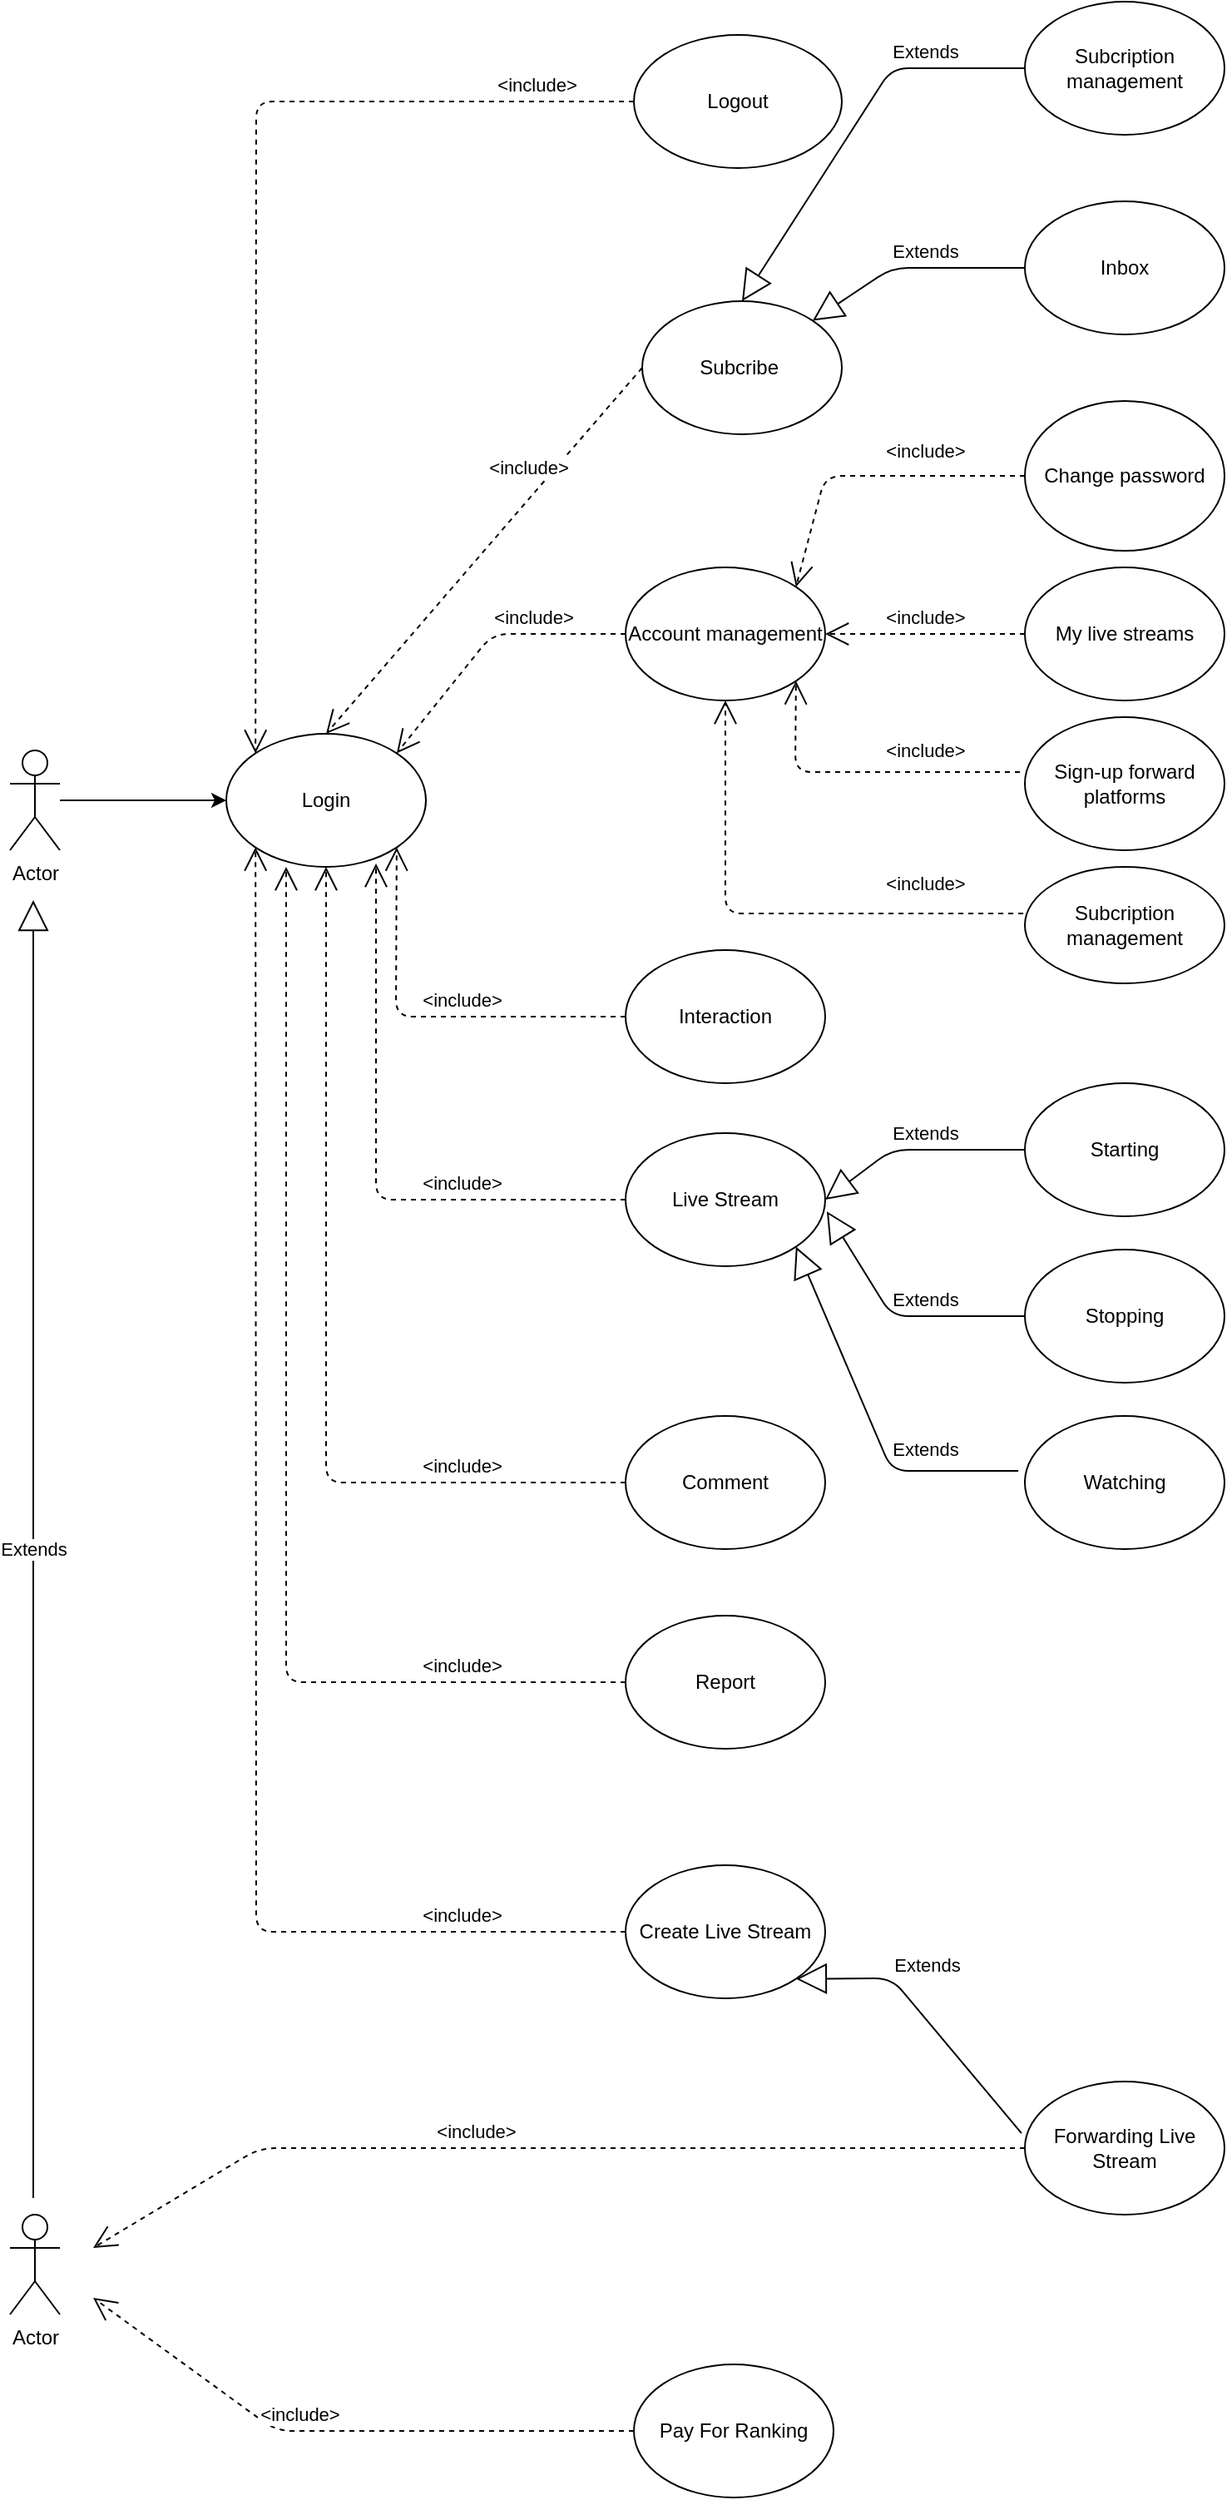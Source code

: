 <mxfile version="12.3.7" type="device" pages="1"><diagram id="8jZ_V0iQ-DMhnO3U4_VP" name="Page-1"><mxGraphModel dx="1422" dy="1823" grid="1" gridSize="10" guides="1" tooltips="1" connect="1" arrows="1" fold="1" page="1" pageScale="1" pageWidth="850" pageHeight="1100" math="0" shadow="0"><root><mxCell id="0"/><mxCell id="1" parent="0"/><mxCell id="jQOHt6d2XJ0XjT9D3V4--7" value="Login" style="ellipse;whiteSpace=wrap;html=1;" vertex="1" parent="1"><mxGeometry x="160" y="110" width="120" height="80" as="geometry"/></mxCell><mxCell id="jQOHt6d2XJ0XjT9D3V4--8" value="Account management" style="ellipse;whiteSpace=wrap;html=1;" vertex="1" parent="1"><mxGeometry x="400" y="10" width="120" height="80" as="geometry"/></mxCell><mxCell id="jQOHt6d2XJ0XjT9D3V4--9" value="Subcribe&amp;nbsp;" style="ellipse;whiteSpace=wrap;html=1;" vertex="1" parent="1"><mxGeometry x="410" y="-150" width="120" height="80" as="geometry"/></mxCell><mxCell id="jQOHt6d2XJ0XjT9D3V4--10" value="Create Live Stream" style="ellipse;whiteSpace=wrap;html=1;" vertex="1" parent="1"><mxGeometry x="400" y="790" width="120" height="80" as="geometry"/></mxCell><mxCell id="jQOHt6d2XJ0XjT9D3V4--11" value="Live Stream" style="ellipse;whiteSpace=wrap;html=1;" vertex="1" parent="1"><mxGeometry x="400" y="350" width="120" height="80" as="geometry"/></mxCell><mxCell id="jQOHt6d2XJ0XjT9D3V4--12" value="Comment" style="ellipse;whiteSpace=wrap;html=1;" vertex="1" parent="1"><mxGeometry x="400" y="520" width="120" height="80" as="geometry"/></mxCell><mxCell id="jQOHt6d2XJ0XjT9D3V4--13" value="Report" style="ellipse;whiteSpace=wrap;html=1;" vertex="1" parent="1"><mxGeometry x="400" y="640" width="120" height="80" as="geometry"/></mxCell><mxCell id="jQOHt6d2XJ0XjT9D3V4--14" value="Interaction" style="ellipse;whiteSpace=wrap;html=1;" vertex="1" parent="1"><mxGeometry x="400" y="240" width="120" height="80" as="geometry"/></mxCell><mxCell id="jQOHt6d2XJ0XjT9D3V4--18" value="Change password" style="ellipse;whiteSpace=wrap;html=1;" vertex="1" parent="1"><mxGeometry x="640" y="-90" width="120" height="90" as="geometry"/></mxCell><mxCell id="jQOHt6d2XJ0XjT9D3V4--26" style="edgeStyle=orthogonalEdgeStyle;rounded=0;orthogonalLoop=1;jettySize=auto;html=1;entryX=0;entryY=0.5;entryDx=0;entryDy=0;" edge="1" parent="1" source="jQOHt6d2XJ0XjT9D3V4--25" target="jQOHt6d2XJ0XjT9D3V4--7"><mxGeometry relative="1" as="geometry"/></mxCell><mxCell id="jQOHt6d2XJ0XjT9D3V4--25" value="Actor" style="shape=umlActor;verticalLabelPosition=bottom;labelBackgroundColor=#ffffff;verticalAlign=top;html=1;" vertex="1" parent="1"><mxGeometry x="30" y="120" width="30" height="60" as="geometry"/></mxCell><mxCell id="jQOHt6d2XJ0XjT9D3V4--28" value="&amp;nbsp;&amp;lt;include&amp;gt;" style="endArrow=open;endSize=12;dashed=1;html=1;exitX=0;exitY=0.5;exitDx=0;exitDy=0;entryX=1;entryY=0;entryDx=0;entryDy=0;" edge="1" parent="1" source="jQOHt6d2XJ0XjT9D3V4--8" target="jQOHt6d2XJ0XjT9D3V4--7"><mxGeometry x="-0.338" y="-10" width="160" relative="1" as="geometry"><mxPoint x="90" y="330" as="sourcePoint"/><mxPoint x="250" y="330" as="targetPoint"/><Array as="points"><mxPoint x="320" y="50"/></Array><mxPoint as="offset"/></mxGeometry></mxCell><mxCell id="jQOHt6d2XJ0XjT9D3V4--29" value="&amp;nbsp;&amp;lt;include&amp;gt;" style="endArrow=open;endSize=12;dashed=1;html=1;exitX=0;exitY=0.5;exitDx=0;exitDy=0;entryX=0.5;entryY=0;entryDx=0;entryDy=0;" edge="1" parent="1" source="jQOHt6d2XJ0XjT9D3V4--9" target="jQOHt6d2XJ0XjT9D3V4--7"><mxGeometry x="-0.373" y="-14" width="160" relative="1" as="geometry"><mxPoint x="375" y="100" as="sourcePoint"/><mxPoint x="290" y="160" as="targetPoint"/><mxPoint as="offset"/><Array as="points"/></mxGeometry></mxCell><mxCell id="jQOHt6d2XJ0XjT9D3V4--30" value="&amp;nbsp;&amp;lt;include&amp;gt;" style="endArrow=open;endSize=12;dashed=1;html=1;exitX=0;exitY=0.5;exitDx=0;exitDy=0;entryX=0;entryY=1;entryDx=0;entryDy=0;" edge="1" parent="1" source="jQOHt6d2XJ0XjT9D3V4--10" target="jQOHt6d2XJ0XjT9D3V4--7"><mxGeometry x="-0.771" y="-10" width="160" relative="1" as="geometry"><mxPoint x="385" y="110" as="sourcePoint"/><mxPoint x="20" y="250" as="targetPoint"/><mxPoint as="offset"/><Array as="points"><mxPoint x="178" y="830"/></Array></mxGeometry></mxCell><mxCell id="jQOHt6d2XJ0XjT9D3V4--31" value="&amp;nbsp;&amp;lt;include&amp;gt;" style="endArrow=open;endSize=12;dashed=1;html=1;exitX=0;exitY=0.5;exitDx=0;exitDy=0;entryX=0.75;entryY=0.975;entryDx=0;entryDy=0;entryPerimeter=0;" edge="1" parent="1" source="jQOHt6d2XJ0XjT9D3V4--11" target="jQOHt6d2XJ0XjT9D3V4--7"><mxGeometry x="-0.432" y="-10" width="160" relative="1" as="geometry"><mxPoint x="395" y="120" as="sourcePoint"/><mxPoint x="310" y="180" as="targetPoint"/><mxPoint as="offset"/><Array as="points"><mxPoint x="250" y="390"/></Array></mxGeometry></mxCell><mxCell id="jQOHt6d2XJ0XjT9D3V4--32" value="&amp;nbsp;&amp;lt;include&amp;gt;" style="endArrow=open;endSize=12;dashed=1;html=1;exitX=0;exitY=0.5;exitDx=0;exitDy=0;entryX=0.5;entryY=1;entryDx=0;entryDy=0;" edge="1" parent="1" source="jQOHt6d2XJ0XjT9D3V4--12" target="jQOHt6d2XJ0XjT9D3V4--7"><mxGeometry x="-0.636" y="-10" width="160" relative="1" as="geometry"><mxPoint x="405" y="130" as="sourcePoint"/><mxPoint x="320" y="190" as="targetPoint"/><mxPoint as="offset"/><Array as="points"><mxPoint x="220" y="560"/></Array></mxGeometry></mxCell><mxCell id="jQOHt6d2XJ0XjT9D3V4--33" value="&amp;nbsp;&amp;lt;include&amp;gt;" style="endArrow=open;endSize=12;dashed=1;html=1;exitX=0;exitY=0.5;exitDx=0;exitDy=0;entryX=0.3;entryY=1;entryDx=0;entryDy=0;entryPerimeter=0;" edge="1" parent="1" source="jQOHt6d2XJ0XjT9D3V4--13" target="jQOHt6d2XJ0XjT9D3V4--7"><mxGeometry x="-0.712" y="-10" width="160" relative="1" as="geometry"><mxPoint x="415" y="140" as="sourcePoint"/><mxPoint x="160" y="240" as="targetPoint"/><mxPoint as="offset"/><Array as="points"><mxPoint x="196" y="680"/></Array></mxGeometry></mxCell><mxCell id="jQOHt6d2XJ0XjT9D3V4--34" value="&amp;nbsp;&amp;lt;include&amp;gt;" style="endArrow=open;endSize=12;dashed=1;html=1;exitX=0;exitY=0.5;exitDx=0;exitDy=0;entryX=1;entryY=1;entryDx=0;entryDy=0;" edge="1" parent="1" source="jQOHt6d2XJ0XjT9D3V4--14" target="jQOHt6d2XJ0XjT9D3V4--7"><mxGeometry x="-0.166" y="-10" width="160" relative="1" as="geometry"><mxPoint x="425" y="150" as="sourcePoint"/><mxPoint x="340" y="210" as="targetPoint"/><mxPoint as="offset"/><Array as="points"><mxPoint x="262" y="280"/></Array></mxGeometry></mxCell><mxCell id="jQOHt6d2XJ0XjT9D3V4--37" value="My live streams" style="ellipse;whiteSpace=wrap;html=1;" vertex="1" parent="1"><mxGeometry x="640" y="10" width="120" height="80" as="geometry"/></mxCell><mxCell id="jQOHt6d2XJ0XjT9D3V4--38" value="Sign-up forward platforms" style="ellipse;whiteSpace=wrap;html=1;" vertex="1" parent="1"><mxGeometry x="640" y="100" width="120" height="80" as="geometry"/></mxCell><mxCell id="jQOHt6d2XJ0XjT9D3V4--39" value="Subcription management" style="ellipse;whiteSpace=wrap;html=1;" vertex="1" parent="1"><mxGeometry x="640" y="190" width="120" height="70" as="geometry"/></mxCell><mxCell id="jQOHt6d2XJ0XjT9D3V4--46" value="Subcription management" style="ellipse;whiteSpace=wrap;html=1;" vertex="1" parent="1"><mxGeometry x="640" y="-330" width="120" height="80" as="geometry"/></mxCell><mxCell id="jQOHt6d2XJ0XjT9D3V4--47" value="Inbox" style="ellipse;whiteSpace=wrap;html=1;" vertex="1" parent="1"><mxGeometry x="640" y="-210" width="120" height="80" as="geometry"/></mxCell><mxCell id="jQOHt6d2XJ0XjT9D3V4--49" value="&amp;lt;include&amp;gt;" style="endArrow=open;endSize=12;dashed=1;html=1;exitX=0;exitY=0.5;exitDx=0;exitDy=0;entryX=1;entryY=0;entryDx=0;entryDy=0;" edge="1" parent="1" source="jQOHt6d2XJ0XjT9D3V4--18" target="jQOHt6d2XJ0XjT9D3V4--8"><mxGeometry x="-0.365" y="-15" width="160" relative="1" as="geometry"><mxPoint x="265" y="-310" as="sourcePoint"/><mxPoint x="425" y="-310" as="targetPoint"/><Array as="points"><mxPoint x="520" y="-45"/></Array><mxPoint as="offset"/></mxGeometry></mxCell><mxCell id="jQOHt6d2XJ0XjT9D3V4--50" value="&amp;lt;include&amp;gt;" style="endArrow=open;endSize=12;dashed=1;html=1;exitX=0;exitY=0.5;exitDx=0;exitDy=0;entryX=1;entryY=0.5;entryDx=0;entryDy=0;" edge="1" parent="1" source="jQOHt6d2XJ0XjT9D3V4--37" target="jQOHt6d2XJ0XjT9D3V4--8"><mxGeometry y="-10" width="160" relative="1" as="geometry"><mxPoint x="650" y="-35" as="sourcePoint"/><mxPoint x="512.426" y="31.716" as="targetPoint"/><Array as="points"/><mxPoint as="offset"/></mxGeometry></mxCell><mxCell id="jQOHt6d2XJ0XjT9D3V4--51" value="&amp;lt;include&amp;gt;" style="endArrow=open;endSize=12;dashed=1;html=1;exitX=-0.025;exitY=0.413;exitDx=0;exitDy=0;entryX=1;entryY=1;entryDx=0;entryDy=0;exitPerimeter=0;" edge="1" parent="1" source="jQOHt6d2XJ0XjT9D3V4--38" target="jQOHt6d2XJ0XjT9D3V4--8"><mxGeometry x="0.567" y="-78" width="160" relative="1" as="geometry"><mxPoint x="660" y="-25" as="sourcePoint"/><mxPoint x="522.426" y="41.716" as="targetPoint"/><Array as="points"><mxPoint x="502" y="133"/></Array><mxPoint as="offset"/></mxGeometry></mxCell><mxCell id="jQOHt6d2XJ0XjT9D3V4--52" value="&amp;lt;include&amp;gt;" style="endArrow=open;endSize=12;dashed=1;html=1;exitX=-0.008;exitY=0.4;exitDx=0;exitDy=0;entryX=0.5;entryY=1;entryDx=0;entryDy=0;exitPerimeter=0;" edge="1" parent="1" source="jQOHt6d2XJ0XjT9D3V4--39" target="jQOHt6d2XJ0XjT9D3V4--8"><mxGeometry x="-0.615" y="-18" width="160" relative="1" as="geometry"><mxPoint x="670" y="-15" as="sourcePoint"/><mxPoint x="532.426" y="51.716" as="targetPoint"/><Array as="points"><mxPoint x="460" y="218"/></Array><mxPoint as="offset"/></mxGeometry></mxCell><mxCell id="jQOHt6d2XJ0XjT9D3V4--53" value="Extends" style="endArrow=block;endSize=16;endFill=0;html=1;entryX=0.5;entryY=0;entryDx=0;entryDy=0;exitX=0;exitY=0.5;exitDx=0;exitDy=0;" edge="1" parent="1" source="jQOHt6d2XJ0XjT9D3V4--46" target="jQOHt6d2XJ0XjT9D3V4--9"><mxGeometry x="-0.513" y="-10" width="160" relative="1" as="geometry"><mxPoint x="310" y="-310" as="sourcePoint"/><mxPoint x="470" y="-310" as="targetPoint"/><Array as="points"><mxPoint x="560" y="-290"/></Array><mxPoint as="offset"/></mxGeometry></mxCell><mxCell id="jQOHt6d2XJ0XjT9D3V4--54" value="Extends" style="endArrow=block;endSize=16;endFill=0;html=1;exitX=0;exitY=0.5;exitDx=0;exitDy=0;entryX=1;entryY=0;entryDx=0;entryDy=0;" edge="1" parent="1" source="jQOHt6d2XJ0XjT9D3V4--47" target="jQOHt6d2XJ0XjT9D3V4--9"><mxGeometry x="-0.125" y="-10" width="160" relative="1" as="geometry"><mxPoint x="330" y="-220" as="sourcePoint"/><mxPoint x="490" y="-220" as="targetPoint"/><Array as="points"><mxPoint x="560" y="-170"/></Array><mxPoint as="offset"/></mxGeometry></mxCell><mxCell id="jQOHt6d2XJ0XjT9D3V4--55" value="Starting" style="ellipse;whiteSpace=wrap;html=1;" vertex="1" parent="1"><mxGeometry x="640" y="320" width="120" height="80" as="geometry"/></mxCell><mxCell id="jQOHt6d2XJ0XjT9D3V4--56" value="Stopping" style="ellipse;whiteSpace=wrap;html=1;" vertex="1" parent="1"><mxGeometry x="640" y="420" width="120" height="80" as="geometry"/></mxCell><mxCell id="jQOHt6d2XJ0XjT9D3V4--57" value="Extends" style="endArrow=block;endSize=16;endFill=0;html=1;entryX=1;entryY=0.5;entryDx=0;entryDy=0;exitX=0;exitY=0.5;exitDx=0;exitDy=0;" edge="1" parent="1" source="jQOHt6d2XJ0XjT9D3V4--55" target="jQOHt6d2XJ0XjT9D3V4--11"><mxGeometry x="-0.077" y="-10" width="160" relative="1" as="geometry"><mxPoint x="500" y="350" as="sourcePoint"/><mxPoint x="660" y="350" as="targetPoint"/><Array as="points"><mxPoint x="560" y="360"/></Array><mxPoint as="offset"/></mxGeometry></mxCell><mxCell id="jQOHt6d2XJ0XjT9D3V4--58" value="Extends" style="endArrow=block;endSize=16;endFill=0;html=1;entryX=1.008;entryY=0.588;entryDx=0;entryDy=0;entryPerimeter=0;exitX=0;exitY=0.5;exitDx=0;exitDy=0;" edge="1" parent="1" source="jQOHt6d2XJ0XjT9D3V4--56" target="jQOHt6d2XJ0XjT9D3V4--11"><mxGeometry x="-0.221" y="-10" width="160" relative="1" as="geometry"><mxPoint x="430" y="470" as="sourcePoint"/><mxPoint x="590" y="470" as="targetPoint"/><Array as="points"><mxPoint x="560" y="460"/></Array><mxPoint as="offset"/></mxGeometry></mxCell><mxCell id="jQOHt6d2XJ0XjT9D3V4--59" value="Forwarding Live Stream" style="ellipse;whiteSpace=wrap;html=1;" vertex="1" parent="1"><mxGeometry x="640" y="920" width="120" height="80" as="geometry"/></mxCell><mxCell id="jQOHt6d2XJ0XjT9D3V4--60" value="Extends" style="endArrow=block;endSize=16;endFill=0;html=1;entryX=1;entryY=1;entryDx=0;entryDy=0;exitX=-0.017;exitY=0.388;exitDx=0;exitDy=0;exitPerimeter=0;" edge="1" parent="1" source="jQOHt6d2XJ0XjT9D3V4--59" target="jQOHt6d2XJ0XjT9D3V4--10"><mxGeometry x="0.281" y="-20" width="160" relative="1" as="geometry"><mxPoint x="400" y="930" as="sourcePoint"/><mxPoint x="560" y="930" as="targetPoint"/><Array as="points"><mxPoint x="560" y="858"/></Array><mxPoint x="1" as="offset"/></mxGeometry></mxCell><mxCell id="jQOHt6d2XJ0XjT9D3V4--61" value="Logout" style="ellipse;whiteSpace=wrap;html=1;" vertex="1" parent="1"><mxGeometry x="405" y="-310" width="125" height="80" as="geometry"/></mxCell><mxCell id="jQOHt6d2XJ0XjT9D3V4--62" value="&amp;nbsp;&amp;lt;include&amp;gt;" style="endArrow=open;endSize=12;dashed=1;html=1;exitX=0;exitY=0.5;exitDx=0;exitDy=0;entryX=0;entryY=0;entryDx=0;entryDy=0;" edge="1" parent="1" source="jQOHt6d2XJ0XjT9D3V4--61" target="jQOHt6d2XJ0XjT9D3V4--7"><mxGeometry x="-0.804" y="-10" width="160" relative="1" as="geometry"><mxPoint x="420" y="-100" as="sourcePoint"/><mxPoint x="230" y="120" as="targetPoint"/><mxPoint as="offset"/><Array as="points"><mxPoint x="178" y="-270"/></Array></mxGeometry></mxCell><mxCell id="jQOHt6d2XJ0XjT9D3V4--63" value="Actor" style="shape=umlActor;verticalLabelPosition=bottom;labelBackgroundColor=#ffffff;verticalAlign=top;html=1;" vertex="1" parent="1"><mxGeometry x="30" y="1000" width="30" height="60" as="geometry"/></mxCell><mxCell id="jQOHt6d2XJ0XjT9D3V4--64" value="Extends" style="endArrow=block;endSize=16;endFill=0;html=1;" edge="1" parent="1"><mxGeometry width="160" relative="1" as="geometry"><mxPoint x="44" y="990" as="sourcePoint"/><mxPoint x="44" y="210" as="targetPoint"/></mxGeometry></mxCell><mxCell id="jQOHt6d2XJ0XjT9D3V4--65" value="Pay For Ranking" style="ellipse;whiteSpace=wrap;html=1;" vertex="1" parent="1"><mxGeometry x="405" y="1090" width="120" height="80" as="geometry"/></mxCell><mxCell id="jQOHt6d2XJ0XjT9D3V4--68" value="&amp;lt;include&amp;gt;" style="endArrow=open;endSize=12;dashed=1;html=1;exitX=0;exitY=0.5;exitDx=0;exitDy=0;" edge="1" parent="1" source="jQOHt6d2XJ0XjT9D3V4--59"><mxGeometry x="0.144" y="-10" width="160" relative="1" as="geometry"><mxPoint x="250" y="1020" as="sourcePoint"/><mxPoint x="80" y="1020" as="targetPoint"/><Array as="points"><mxPoint x="180" y="960"/></Array><mxPoint as="offset"/></mxGeometry></mxCell><mxCell id="jQOHt6d2XJ0XjT9D3V4--69" value="&amp;lt;include&amp;gt;" style="endArrow=open;endSize=12;dashed=1;html=1;exitX=0;exitY=0.5;exitDx=0;exitDy=0;" edge="1" parent="1" source="jQOHt6d2XJ0XjT9D3V4--65"><mxGeometry x="0.144" y="-10" width="160" relative="1" as="geometry"><mxPoint x="650" y="970" as="sourcePoint"/><mxPoint x="80" y="1050" as="targetPoint"/><Array as="points"><mxPoint x="190" y="1130"/></Array><mxPoint as="offset"/></mxGeometry></mxCell><mxCell id="jQOHt6d2XJ0XjT9D3V4--70" value="Watching" style="ellipse;whiteSpace=wrap;html=1;" vertex="1" parent="1"><mxGeometry x="640" y="520" width="120" height="80" as="geometry"/></mxCell><mxCell id="jQOHt6d2XJ0XjT9D3V4--71" value="Extends" style="endArrow=block;endSize=16;endFill=0;html=1;exitX=-0.033;exitY=0.413;exitDx=0;exitDy=0;exitPerimeter=0;entryX=1;entryY=1;entryDx=0;entryDy=0;" edge="1" parent="1" source="jQOHt6d2XJ0XjT9D3V4--70" target="jQOHt6d2XJ0XjT9D3V4--11"><mxGeometry x="-0.496" y="-13" width="160" relative="1" as="geometry"><mxPoint x="270" y="490" as="sourcePoint"/><mxPoint x="520" y="430" as="targetPoint"/><Array as="points"><mxPoint x="560" y="553"/></Array><mxPoint as="offset"/></mxGeometry></mxCell></root></mxGraphModel></diagram></mxfile>